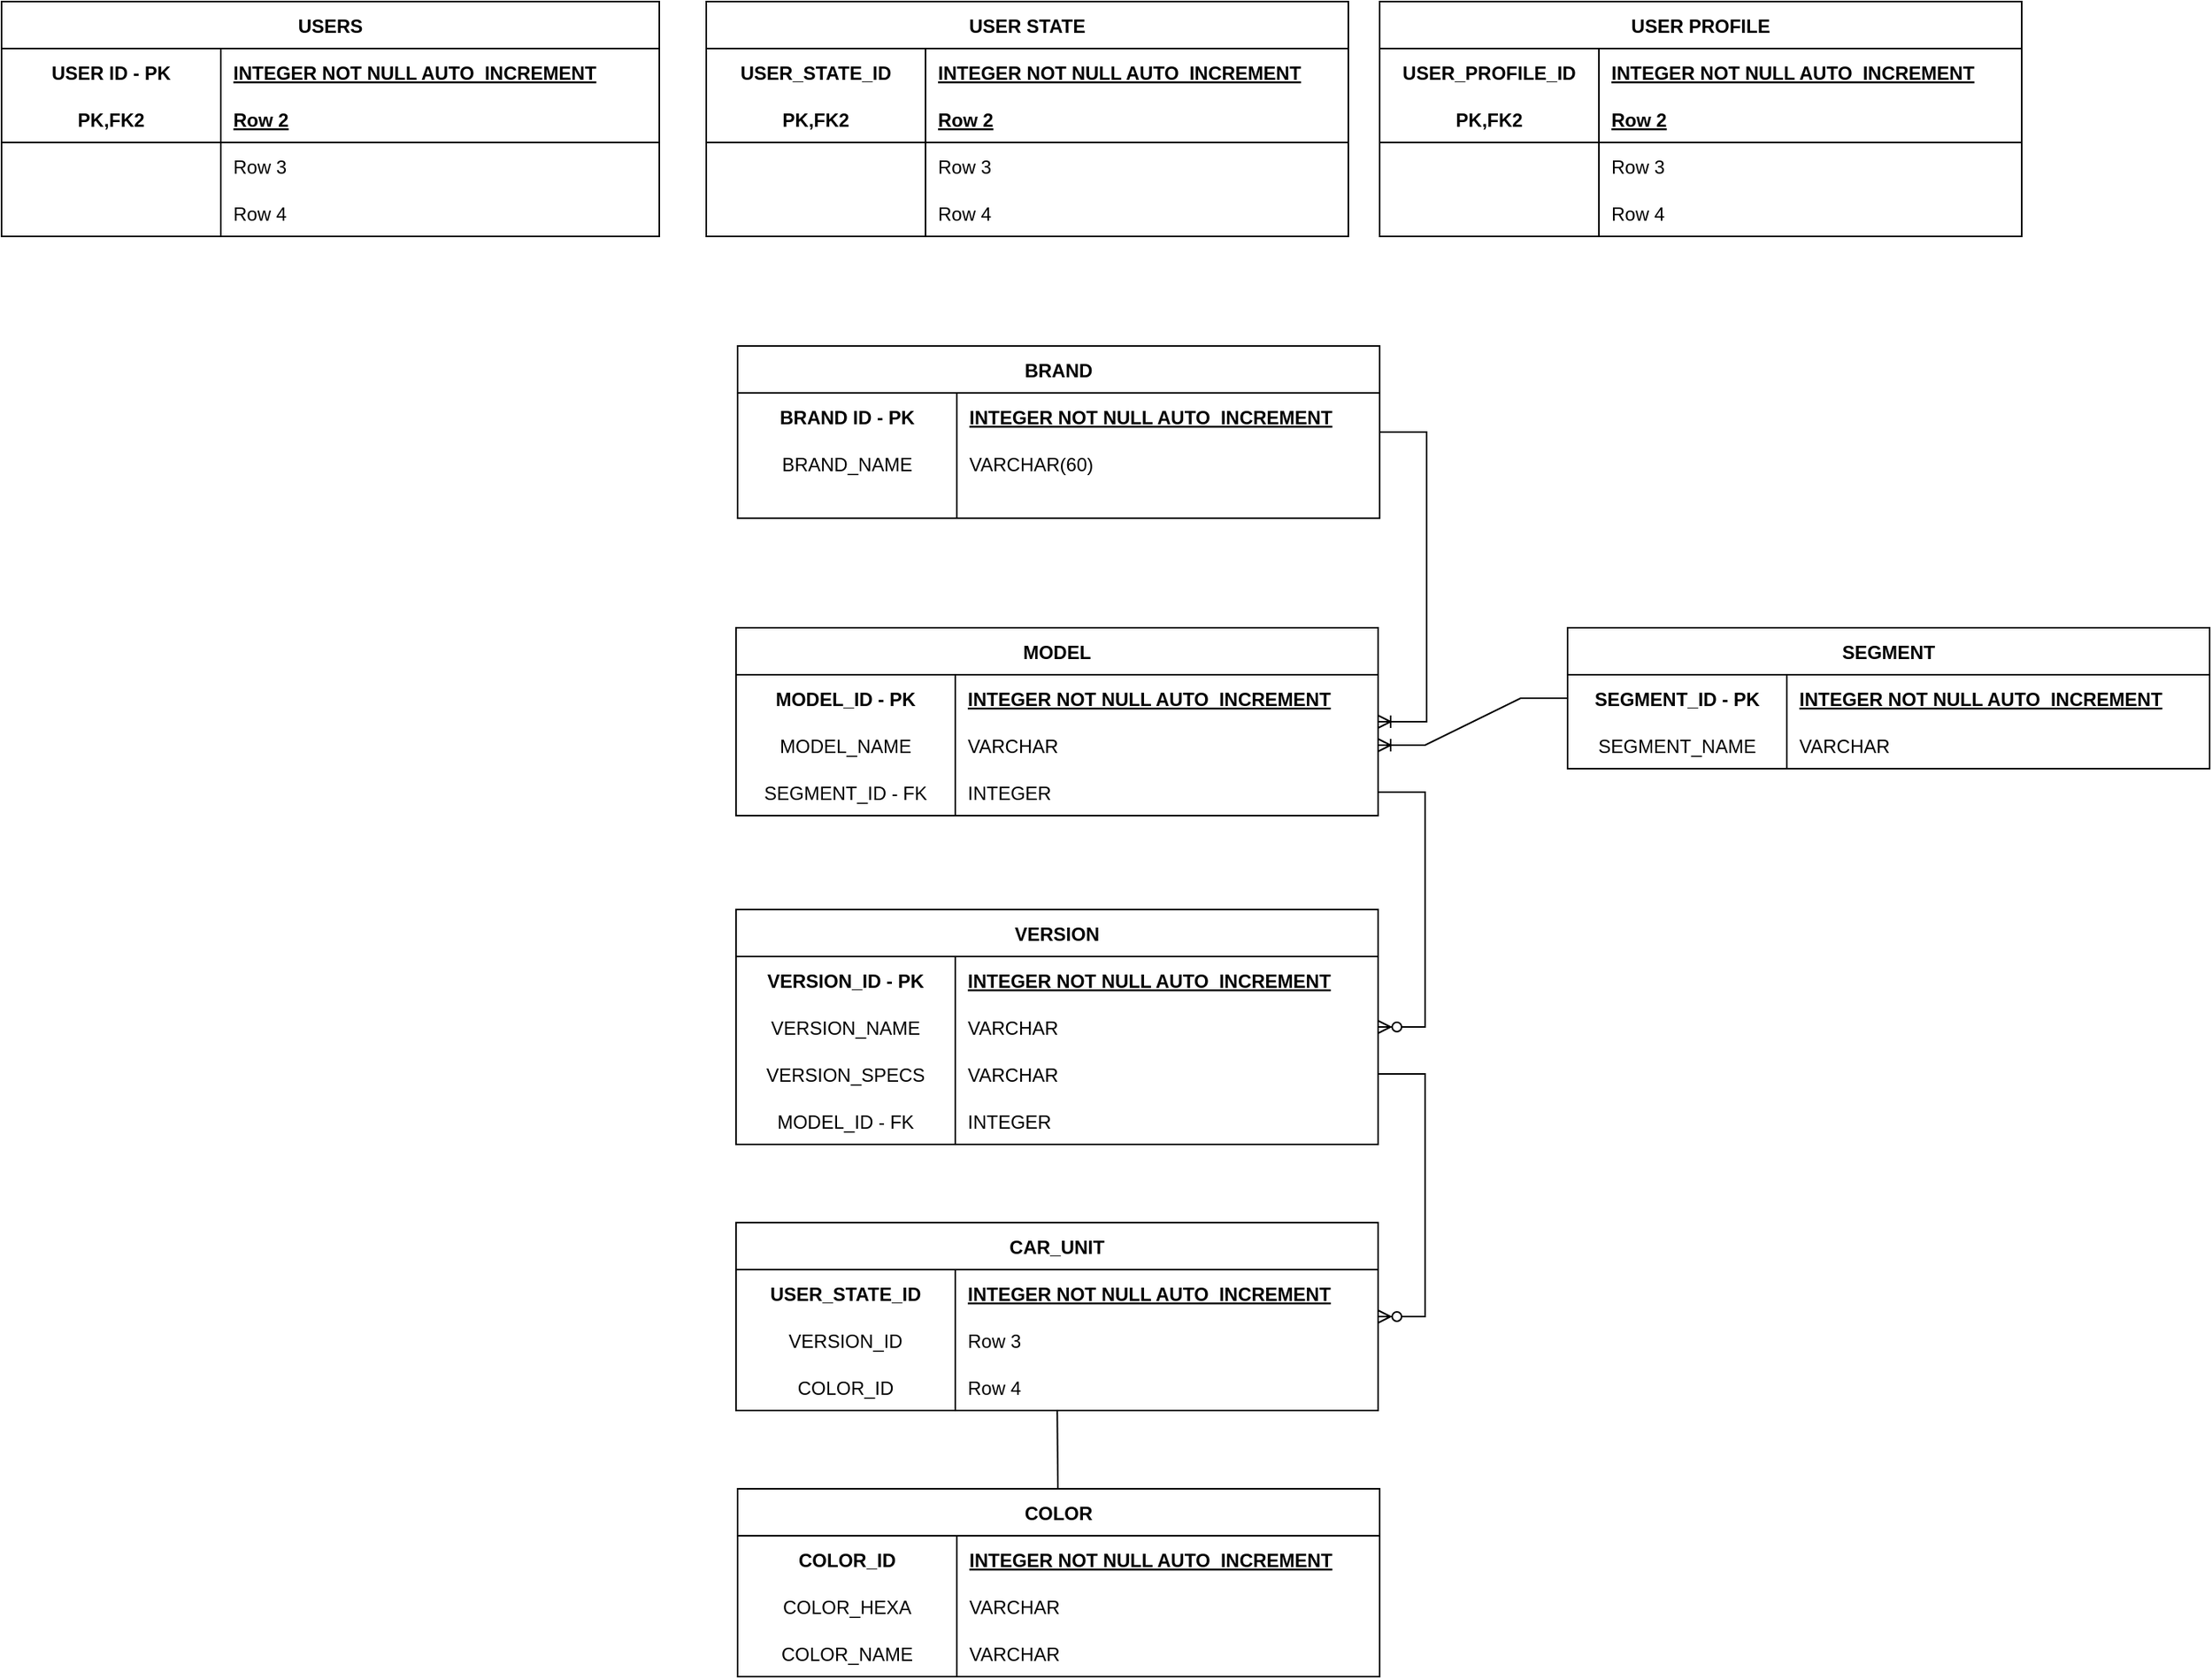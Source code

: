 <mxfile version="20.2.8" type="github">
  <diagram name="Page-1" id="2ca16b54-16f6-2749-3443-fa8db7711227">
    <mxGraphModel dx="1354" dy="1586" grid="1" gridSize="10" guides="1" tooltips="1" connect="1" arrows="1" fold="1" page="1" pageScale="1" pageWidth="1100" pageHeight="850" background="none" math="0" shadow="0">
      <root>
        <mxCell id="0" />
        <mxCell id="1" parent="0" />
        <mxCell id="aYF2_mwsfU5uRQ3Sedcu-1" value="USERS" style="shape=table;startSize=30;container=1;collapsible=1;childLayout=tableLayout;fixedRows=1;rowLines=0;fontStyle=1;align=center;resizeLast=1;" vertex="1" parent="1">
          <mxGeometry x="160" y="-160" width="420" height="150" as="geometry" />
        </mxCell>
        <mxCell id="aYF2_mwsfU5uRQ3Sedcu-2" value="" style="shape=tableRow;horizontal=0;startSize=0;swimlaneHead=0;swimlaneBody=0;fillColor=none;collapsible=0;dropTarget=0;points=[[0,0.5],[1,0.5]];portConstraint=eastwest;top=0;left=0;right=0;bottom=0;" vertex="1" parent="aYF2_mwsfU5uRQ3Sedcu-1">
          <mxGeometry y="30" width="420" height="30" as="geometry" />
        </mxCell>
        <mxCell id="aYF2_mwsfU5uRQ3Sedcu-3" value="USER ID - PK" style="shape=partialRectangle;connectable=0;fillColor=none;top=0;left=0;bottom=0;right=0;fontStyle=1;overflow=hidden;" vertex="1" parent="aYF2_mwsfU5uRQ3Sedcu-2">
          <mxGeometry width="140" height="30" as="geometry">
            <mxRectangle width="140" height="30" as="alternateBounds" />
          </mxGeometry>
        </mxCell>
        <mxCell id="aYF2_mwsfU5uRQ3Sedcu-4" value="INTEGER NOT NULL AUTO_INCREMENT" style="shape=partialRectangle;connectable=0;fillColor=none;top=0;left=0;bottom=0;right=0;align=left;spacingLeft=6;fontStyle=5;overflow=hidden;" vertex="1" parent="aYF2_mwsfU5uRQ3Sedcu-2">
          <mxGeometry x="140" width="280" height="30" as="geometry">
            <mxRectangle width="280" height="30" as="alternateBounds" />
          </mxGeometry>
        </mxCell>
        <mxCell id="aYF2_mwsfU5uRQ3Sedcu-5" value="" style="shape=tableRow;horizontal=0;startSize=0;swimlaneHead=0;swimlaneBody=0;fillColor=none;collapsible=0;dropTarget=0;points=[[0,0.5],[1,0.5]];portConstraint=eastwest;top=0;left=0;right=0;bottom=1;" vertex="1" parent="aYF2_mwsfU5uRQ3Sedcu-1">
          <mxGeometry y="60" width="420" height="30" as="geometry" />
        </mxCell>
        <mxCell id="aYF2_mwsfU5uRQ3Sedcu-6" value="PK,FK2" style="shape=partialRectangle;connectable=0;fillColor=none;top=0;left=0;bottom=0;right=0;fontStyle=1;overflow=hidden;" vertex="1" parent="aYF2_mwsfU5uRQ3Sedcu-5">
          <mxGeometry width="140" height="30" as="geometry">
            <mxRectangle width="140" height="30" as="alternateBounds" />
          </mxGeometry>
        </mxCell>
        <mxCell id="aYF2_mwsfU5uRQ3Sedcu-7" value="Row 2" style="shape=partialRectangle;connectable=0;fillColor=none;top=0;left=0;bottom=0;right=0;align=left;spacingLeft=6;fontStyle=5;overflow=hidden;" vertex="1" parent="aYF2_mwsfU5uRQ3Sedcu-5">
          <mxGeometry x="140" width="280" height="30" as="geometry">
            <mxRectangle width="280" height="30" as="alternateBounds" />
          </mxGeometry>
        </mxCell>
        <mxCell id="aYF2_mwsfU5uRQ3Sedcu-8" value="" style="shape=tableRow;horizontal=0;startSize=0;swimlaneHead=0;swimlaneBody=0;fillColor=none;collapsible=0;dropTarget=0;points=[[0,0.5],[1,0.5]];portConstraint=eastwest;top=0;left=0;right=0;bottom=0;" vertex="1" parent="aYF2_mwsfU5uRQ3Sedcu-1">
          <mxGeometry y="90" width="420" height="30" as="geometry" />
        </mxCell>
        <mxCell id="aYF2_mwsfU5uRQ3Sedcu-9" value="" style="shape=partialRectangle;connectable=0;fillColor=none;top=0;left=0;bottom=0;right=0;editable=1;overflow=hidden;" vertex="1" parent="aYF2_mwsfU5uRQ3Sedcu-8">
          <mxGeometry width="140" height="30" as="geometry">
            <mxRectangle width="140" height="30" as="alternateBounds" />
          </mxGeometry>
        </mxCell>
        <mxCell id="aYF2_mwsfU5uRQ3Sedcu-10" value="Row 3" style="shape=partialRectangle;connectable=0;fillColor=none;top=0;left=0;bottom=0;right=0;align=left;spacingLeft=6;overflow=hidden;" vertex="1" parent="aYF2_mwsfU5uRQ3Sedcu-8">
          <mxGeometry x="140" width="280" height="30" as="geometry">
            <mxRectangle width="280" height="30" as="alternateBounds" />
          </mxGeometry>
        </mxCell>
        <mxCell id="aYF2_mwsfU5uRQ3Sedcu-11" value="" style="shape=tableRow;horizontal=0;startSize=0;swimlaneHead=0;swimlaneBody=0;fillColor=none;collapsible=0;dropTarget=0;points=[[0,0.5],[1,0.5]];portConstraint=eastwest;top=0;left=0;right=0;bottom=0;" vertex="1" parent="aYF2_mwsfU5uRQ3Sedcu-1">
          <mxGeometry y="120" width="420" height="30" as="geometry" />
        </mxCell>
        <mxCell id="aYF2_mwsfU5uRQ3Sedcu-12" value="" style="shape=partialRectangle;connectable=0;fillColor=none;top=0;left=0;bottom=0;right=0;editable=1;overflow=hidden;" vertex="1" parent="aYF2_mwsfU5uRQ3Sedcu-11">
          <mxGeometry width="140" height="30" as="geometry">
            <mxRectangle width="140" height="30" as="alternateBounds" />
          </mxGeometry>
        </mxCell>
        <mxCell id="aYF2_mwsfU5uRQ3Sedcu-13" value="Row 4" style="shape=partialRectangle;connectable=0;fillColor=none;top=0;left=0;bottom=0;right=0;align=left;spacingLeft=6;overflow=hidden;" vertex="1" parent="aYF2_mwsfU5uRQ3Sedcu-11">
          <mxGeometry x="140" width="280" height="30" as="geometry">
            <mxRectangle width="280" height="30" as="alternateBounds" />
          </mxGeometry>
        </mxCell>
        <mxCell id="aYF2_mwsfU5uRQ3Sedcu-14" value="USER PROFILE" style="shape=table;startSize=30;container=1;collapsible=1;childLayout=tableLayout;fixedRows=1;rowLines=0;fontStyle=1;align=center;resizeLast=1;" vertex="1" parent="1">
          <mxGeometry x="1040" y="-160" width="410" height="150" as="geometry" />
        </mxCell>
        <mxCell id="aYF2_mwsfU5uRQ3Sedcu-15" value="" style="shape=tableRow;horizontal=0;startSize=0;swimlaneHead=0;swimlaneBody=0;fillColor=none;collapsible=0;dropTarget=0;points=[[0,0.5],[1,0.5]];portConstraint=eastwest;top=0;left=0;right=0;bottom=0;" vertex="1" parent="aYF2_mwsfU5uRQ3Sedcu-14">
          <mxGeometry y="30" width="410" height="30" as="geometry" />
        </mxCell>
        <mxCell id="aYF2_mwsfU5uRQ3Sedcu-16" value="USER_PROFILE_ID" style="shape=partialRectangle;connectable=0;fillColor=none;top=0;left=0;bottom=0;right=0;fontStyle=1;overflow=hidden;" vertex="1" parent="aYF2_mwsfU5uRQ3Sedcu-15">
          <mxGeometry width="140" height="30" as="geometry">
            <mxRectangle width="140" height="30" as="alternateBounds" />
          </mxGeometry>
        </mxCell>
        <mxCell id="aYF2_mwsfU5uRQ3Sedcu-17" value="INTEGER NOT NULL AUTO_INCREMENT" style="shape=partialRectangle;connectable=0;fillColor=none;top=0;left=0;bottom=0;right=0;align=left;spacingLeft=6;fontStyle=5;overflow=hidden;" vertex="1" parent="aYF2_mwsfU5uRQ3Sedcu-15">
          <mxGeometry x="140" width="270" height="30" as="geometry">
            <mxRectangle width="270" height="30" as="alternateBounds" />
          </mxGeometry>
        </mxCell>
        <mxCell id="aYF2_mwsfU5uRQ3Sedcu-18" value="" style="shape=tableRow;horizontal=0;startSize=0;swimlaneHead=0;swimlaneBody=0;fillColor=none;collapsible=0;dropTarget=0;points=[[0,0.5],[1,0.5]];portConstraint=eastwest;top=0;left=0;right=0;bottom=1;" vertex="1" parent="aYF2_mwsfU5uRQ3Sedcu-14">
          <mxGeometry y="60" width="410" height="30" as="geometry" />
        </mxCell>
        <mxCell id="aYF2_mwsfU5uRQ3Sedcu-19" value="PK,FK2" style="shape=partialRectangle;connectable=0;fillColor=none;top=0;left=0;bottom=0;right=0;fontStyle=1;overflow=hidden;" vertex="1" parent="aYF2_mwsfU5uRQ3Sedcu-18">
          <mxGeometry width="140" height="30" as="geometry">
            <mxRectangle width="140" height="30" as="alternateBounds" />
          </mxGeometry>
        </mxCell>
        <mxCell id="aYF2_mwsfU5uRQ3Sedcu-20" value="Row 2" style="shape=partialRectangle;connectable=0;fillColor=none;top=0;left=0;bottom=0;right=0;align=left;spacingLeft=6;fontStyle=5;overflow=hidden;" vertex="1" parent="aYF2_mwsfU5uRQ3Sedcu-18">
          <mxGeometry x="140" width="270" height="30" as="geometry">
            <mxRectangle width="270" height="30" as="alternateBounds" />
          </mxGeometry>
        </mxCell>
        <mxCell id="aYF2_mwsfU5uRQ3Sedcu-21" value="" style="shape=tableRow;horizontal=0;startSize=0;swimlaneHead=0;swimlaneBody=0;fillColor=none;collapsible=0;dropTarget=0;points=[[0,0.5],[1,0.5]];portConstraint=eastwest;top=0;left=0;right=0;bottom=0;" vertex="1" parent="aYF2_mwsfU5uRQ3Sedcu-14">
          <mxGeometry y="90" width="410" height="30" as="geometry" />
        </mxCell>
        <mxCell id="aYF2_mwsfU5uRQ3Sedcu-22" value="" style="shape=partialRectangle;connectable=0;fillColor=none;top=0;left=0;bottom=0;right=0;editable=1;overflow=hidden;" vertex="1" parent="aYF2_mwsfU5uRQ3Sedcu-21">
          <mxGeometry width="140" height="30" as="geometry">
            <mxRectangle width="140" height="30" as="alternateBounds" />
          </mxGeometry>
        </mxCell>
        <mxCell id="aYF2_mwsfU5uRQ3Sedcu-23" value="Row 3" style="shape=partialRectangle;connectable=0;fillColor=none;top=0;left=0;bottom=0;right=0;align=left;spacingLeft=6;overflow=hidden;" vertex="1" parent="aYF2_mwsfU5uRQ3Sedcu-21">
          <mxGeometry x="140" width="270" height="30" as="geometry">
            <mxRectangle width="270" height="30" as="alternateBounds" />
          </mxGeometry>
        </mxCell>
        <mxCell id="aYF2_mwsfU5uRQ3Sedcu-24" value="" style="shape=tableRow;horizontal=0;startSize=0;swimlaneHead=0;swimlaneBody=0;fillColor=none;collapsible=0;dropTarget=0;points=[[0,0.5],[1,0.5]];portConstraint=eastwest;top=0;left=0;right=0;bottom=0;" vertex="1" parent="aYF2_mwsfU5uRQ3Sedcu-14">
          <mxGeometry y="120" width="410" height="30" as="geometry" />
        </mxCell>
        <mxCell id="aYF2_mwsfU5uRQ3Sedcu-25" value="" style="shape=partialRectangle;connectable=0;fillColor=none;top=0;left=0;bottom=0;right=0;editable=1;overflow=hidden;" vertex="1" parent="aYF2_mwsfU5uRQ3Sedcu-24">
          <mxGeometry width="140" height="30" as="geometry">
            <mxRectangle width="140" height="30" as="alternateBounds" />
          </mxGeometry>
        </mxCell>
        <mxCell id="aYF2_mwsfU5uRQ3Sedcu-26" value="Row 4" style="shape=partialRectangle;connectable=0;fillColor=none;top=0;left=0;bottom=0;right=0;align=left;spacingLeft=6;overflow=hidden;" vertex="1" parent="aYF2_mwsfU5uRQ3Sedcu-24">
          <mxGeometry x="140" width="270" height="30" as="geometry">
            <mxRectangle width="270" height="30" as="alternateBounds" />
          </mxGeometry>
        </mxCell>
        <mxCell id="aYF2_mwsfU5uRQ3Sedcu-27" value="USER STATE" style="shape=table;startSize=30;container=1;collapsible=1;childLayout=tableLayout;fixedRows=1;rowLines=0;fontStyle=1;align=center;resizeLast=1;" vertex="1" parent="1">
          <mxGeometry x="610" y="-160" width="410" height="150" as="geometry" />
        </mxCell>
        <mxCell id="aYF2_mwsfU5uRQ3Sedcu-28" value="" style="shape=tableRow;horizontal=0;startSize=0;swimlaneHead=0;swimlaneBody=0;fillColor=none;collapsible=0;dropTarget=0;points=[[0,0.5],[1,0.5]];portConstraint=eastwest;top=0;left=0;right=0;bottom=0;" vertex="1" parent="aYF2_mwsfU5uRQ3Sedcu-27">
          <mxGeometry y="30" width="410" height="30" as="geometry" />
        </mxCell>
        <mxCell id="aYF2_mwsfU5uRQ3Sedcu-29" value="USER_STATE_ID" style="shape=partialRectangle;connectable=0;fillColor=none;top=0;left=0;bottom=0;right=0;fontStyle=1;overflow=hidden;" vertex="1" parent="aYF2_mwsfU5uRQ3Sedcu-28">
          <mxGeometry width="140" height="30" as="geometry">
            <mxRectangle width="140" height="30" as="alternateBounds" />
          </mxGeometry>
        </mxCell>
        <mxCell id="aYF2_mwsfU5uRQ3Sedcu-30" value="INTEGER NOT NULL AUTO_INCREMENT" style="shape=partialRectangle;connectable=0;fillColor=none;top=0;left=0;bottom=0;right=0;align=left;spacingLeft=6;fontStyle=5;overflow=hidden;" vertex="1" parent="aYF2_mwsfU5uRQ3Sedcu-28">
          <mxGeometry x="140" width="270" height="30" as="geometry">
            <mxRectangle width="270" height="30" as="alternateBounds" />
          </mxGeometry>
        </mxCell>
        <mxCell id="aYF2_mwsfU5uRQ3Sedcu-31" value="" style="shape=tableRow;horizontal=0;startSize=0;swimlaneHead=0;swimlaneBody=0;fillColor=none;collapsible=0;dropTarget=0;points=[[0,0.5],[1,0.5]];portConstraint=eastwest;top=0;left=0;right=0;bottom=1;" vertex="1" parent="aYF2_mwsfU5uRQ3Sedcu-27">
          <mxGeometry y="60" width="410" height="30" as="geometry" />
        </mxCell>
        <mxCell id="aYF2_mwsfU5uRQ3Sedcu-32" value="PK,FK2" style="shape=partialRectangle;connectable=0;fillColor=none;top=0;left=0;bottom=0;right=0;fontStyle=1;overflow=hidden;" vertex="1" parent="aYF2_mwsfU5uRQ3Sedcu-31">
          <mxGeometry width="140" height="30" as="geometry">
            <mxRectangle width="140" height="30" as="alternateBounds" />
          </mxGeometry>
        </mxCell>
        <mxCell id="aYF2_mwsfU5uRQ3Sedcu-33" value="Row 2" style="shape=partialRectangle;connectable=0;fillColor=none;top=0;left=0;bottom=0;right=0;align=left;spacingLeft=6;fontStyle=5;overflow=hidden;" vertex="1" parent="aYF2_mwsfU5uRQ3Sedcu-31">
          <mxGeometry x="140" width="270" height="30" as="geometry">
            <mxRectangle width="270" height="30" as="alternateBounds" />
          </mxGeometry>
        </mxCell>
        <mxCell id="aYF2_mwsfU5uRQ3Sedcu-34" value="" style="shape=tableRow;horizontal=0;startSize=0;swimlaneHead=0;swimlaneBody=0;fillColor=none;collapsible=0;dropTarget=0;points=[[0,0.5],[1,0.5]];portConstraint=eastwest;top=0;left=0;right=0;bottom=0;" vertex="1" parent="aYF2_mwsfU5uRQ3Sedcu-27">
          <mxGeometry y="90" width="410" height="30" as="geometry" />
        </mxCell>
        <mxCell id="aYF2_mwsfU5uRQ3Sedcu-35" value="" style="shape=partialRectangle;connectable=0;fillColor=none;top=0;left=0;bottom=0;right=0;editable=1;overflow=hidden;" vertex="1" parent="aYF2_mwsfU5uRQ3Sedcu-34">
          <mxGeometry width="140" height="30" as="geometry">
            <mxRectangle width="140" height="30" as="alternateBounds" />
          </mxGeometry>
        </mxCell>
        <mxCell id="aYF2_mwsfU5uRQ3Sedcu-36" value="Row 3" style="shape=partialRectangle;connectable=0;fillColor=none;top=0;left=0;bottom=0;right=0;align=left;spacingLeft=6;overflow=hidden;" vertex="1" parent="aYF2_mwsfU5uRQ3Sedcu-34">
          <mxGeometry x="140" width="270" height="30" as="geometry">
            <mxRectangle width="270" height="30" as="alternateBounds" />
          </mxGeometry>
        </mxCell>
        <mxCell id="aYF2_mwsfU5uRQ3Sedcu-37" value="" style="shape=tableRow;horizontal=0;startSize=0;swimlaneHead=0;swimlaneBody=0;fillColor=none;collapsible=0;dropTarget=0;points=[[0,0.5],[1,0.5]];portConstraint=eastwest;top=0;left=0;right=0;bottom=0;" vertex="1" parent="aYF2_mwsfU5uRQ3Sedcu-27">
          <mxGeometry y="120" width="410" height="30" as="geometry" />
        </mxCell>
        <mxCell id="aYF2_mwsfU5uRQ3Sedcu-38" value="" style="shape=partialRectangle;connectable=0;fillColor=none;top=0;left=0;bottom=0;right=0;editable=1;overflow=hidden;" vertex="1" parent="aYF2_mwsfU5uRQ3Sedcu-37">
          <mxGeometry width="140" height="30" as="geometry">
            <mxRectangle width="140" height="30" as="alternateBounds" />
          </mxGeometry>
        </mxCell>
        <mxCell id="aYF2_mwsfU5uRQ3Sedcu-39" value="Row 4" style="shape=partialRectangle;connectable=0;fillColor=none;top=0;left=0;bottom=0;right=0;align=left;spacingLeft=6;overflow=hidden;" vertex="1" parent="aYF2_mwsfU5uRQ3Sedcu-37">
          <mxGeometry x="140" width="270" height="30" as="geometry">
            <mxRectangle width="270" height="30" as="alternateBounds" />
          </mxGeometry>
        </mxCell>
        <mxCell id="aYF2_mwsfU5uRQ3Sedcu-40" value="BRAND" style="shape=table;startSize=30;container=1;collapsible=1;childLayout=tableLayout;fixedRows=1;rowLines=0;fontStyle=1;align=center;resizeLast=1;" vertex="1" parent="1">
          <mxGeometry x="630" y="60" width="410" height="110" as="geometry" />
        </mxCell>
        <mxCell id="aYF2_mwsfU5uRQ3Sedcu-41" value="" style="shape=tableRow;horizontal=0;startSize=0;swimlaneHead=0;swimlaneBody=0;fillColor=none;collapsible=0;dropTarget=0;points=[[0,0.5],[1,0.5]];portConstraint=eastwest;top=0;left=0;right=0;bottom=0;" vertex="1" parent="aYF2_mwsfU5uRQ3Sedcu-40">
          <mxGeometry y="30" width="410" height="30" as="geometry" />
        </mxCell>
        <mxCell id="aYF2_mwsfU5uRQ3Sedcu-42" value="BRAND ID - PK" style="shape=partialRectangle;connectable=0;fillColor=none;top=0;left=0;bottom=0;right=0;fontStyle=1;overflow=hidden;" vertex="1" parent="aYF2_mwsfU5uRQ3Sedcu-41">
          <mxGeometry width="140" height="30" as="geometry">
            <mxRectangle width="140" height="30" as="alternateBounds" />
          </mxGeometry>
        </mxCell>
        <mxCell id="aYF2_mwsfU5uRQ3Sedcu-43" value="INTEGER NOT NULL AUTO_INCREMENT" style="shape=partialRectangle;connectable=0;fillColor=none;top=0;left=0;bottom=0;right=0;align=left;spacingLeft=6;fontStyle=5;overflow=hidden;" vertex="1" parent="aYF2_mwsfU5uRQ3Sedcu-41">
          <mxGeometry x="140" width="270" height="30" as="geometry">
            <mxRectangle width="270" height="30" as="alternateBounds" />
          </mxGeometry>
        </mxCell>
        <mxCell id="aYF2_mwsfU5uRQ3Sedcu-47" value="" style="shape=tableRow;horizontal=0;startSize=0;swimlaneHead=0;swimlaneBody=0;fillColor=none;collapsible=0;dropTarget=0;points=[[0,0.5],[1,0.5]];portConstraint=eastwest;top=0;left=0;right=0;bottom=0;" vertex="1" parent="aYF2_mwsfU5uRQ3Sedcu-40">
          <mxGeometry y="60" width="410" height="30" as="geometry" />
        </mxCell>
        <mxCell id="aYF2_mwsfU5uRQ3Sedcu-48" value="BRAND_NAME" style="shape=partialRectangle;connectable=0;fillColor=none;top=0;left=0;bottom=0;right=0;editable=1;overflow=hidden;" vertex="1" parent="aYF2_mwsfU5uRQ3Sedcu-47">
          <mxGeometry width="140" height="30" as="geometry">
            <mxRectangle width="140" height="30" as="alternateBounds" />
          </mxGeometry>
        </mxCell>
        <mxCell id="aYF2_mwsfU5uRQ3Sedcu-49" value="VARCHAR(60)" style="shape=partialRectangle;connectable=0;fillColor=none;top=0;left=0;bottom=0;right=0;align=left;spacingLeft=6;overflow=hidden;" vertex="1" parent="aYF2_mwsfU5uRQ3Sedcu-47">
          <mxGeometry x="140" width="270" height="30" as="geometry">
            <mxRectangle width="270" height="30" as="alternateBounds" />
          </mxGeometry>
        </mxCell>
        <mxCell id="aYF2_mwsfU5uRQ3Sedcu-50" value="" style="shape=tableRow;horizontal=0;startSize=0;swimlaneHead=0;swimlaneBody=0;fillColor=none;collapsible=0;dropTarget=0;points=[[0,0.5],[1,0.5]];portConstraint=eastwest;top=0;left=0;right=0;bottom=0;" vertex="1" parent="aYF2_mwsfU5uRQ3Sedcu-40">
          <mxGeometry y="90" width="410" height="20" as="geometry" />
        </mxCell>
        <mxCell id="aYF2_mwsfU5uRQ3Sedcu-51" value="" style="shape=partialRectangle;connectable=0;fillColor=none;top=0;left=0;bottom=0;right=0;editable=1;overflow=hidden;" vertex="1" parent="aYF2_mwsfU5uRQ3Sedcu-50">
          <mxGeometry width="140" height="20" as="geometry">
            <mxRectangle width="140" height="20" as="alternateBounds" />
          </mxGeometry>
        </mxCell>
        <mxCell id="aYF2_mwsfU5uRQ3Sedcu-52" value="" style="shape=partialRectangle;connectable=0;fillColor=none;top=0;left=0;bottom=0;right=0;align=left;spacingLeft=6;overflow=hidden;" vertex="1" parent="aYF2_mwsfU5uRQ3Sedcu-50">
          <mxGeometry x="140" width="270" height="20" as="geometry">
            <mxRectangle width="270" height="20" as="alternateBounds" />
          </mxGeometry>
        </mxCell>
        <mxCell id="aYF2_mwsfU5uRQ3Sedcu-53" value="SEGMENT" style="shape=table;startSize=30;container=1;collapsible=1;childLayout=tableLayout;fixedRows=1;rowLines=0;fontStyle=1;align=center;resizeLast=1;" vertex="1" parent="1">
          <mxGeometry x="1160" y="240" width="410" height="90" as="geometry" />
        </mxCell>
        <mxCell id="aYF2_mwsfU5uRQ3Sedcu-54" value="" style="shape=tableRow;horizontal=0;startSize=0;swimlaneHead=0;swimlaneBody=0;fillColor=none;collapsible=0;dropTarget=0;points=[[0,0.5],[1,0.5]];portConstraint=eastwest;top=0;left=0;right=0;bottom=0;" vertex="1" parent="aYF2_mwsfU5uRQ3Sedcu-53">
          <mxGeometry y="30" width="410" height="30" as="geometry" />
        </mxCell>
        <mxCell id="aYF2_mwsfU5uRQ3Sedcu-55" value="SEGMENT_ID - PK" style="shape=partialRectangle;connectable=0;fillColor=none;top=0;left=0;bottom=0;right=0;fontStyle=1;overflow=hidden;" vertex="1" parent="aYF2_mwsfU5uRQ3Sedcu-54">
          <mxGeometry width="140" height="30" as="geometry">
            <mxRectangle width="140" height="30" as="alternateBounds" />
          </mxGeometry>
        </mxCell>
        <mxCell id="aYF2_mwsfU5uRQ3Sedcu-56" value="INTEGER NOT NULL AUTO_INCREMENT" style="shape=partialRectangle;connectable=0;fillColor=none;top=0;left=0;bottom=0;right=0;align=left;spacingLeft=6;fontStyle=5;overflow=hidden;" vertex="1" parent="aYF2_mwsfU5uRQ3Sedcu-54">
          <mxGeometry x="140" width="270" height="30" as="geometry">
            <mxRectangle width="270" height="30" as="alternateBounds" />
          </mxGeometry>
        </mxCell>
        <mxCell id="aYF2_mwsfU5uRQ3Sedcu-63" value="" style="shape=tableRow;horizontal=0;startSize=0;swimlaneHead=0;swimlaneBody=0;fillColor=none;collapsible=0;dropTarget=0;points=[[0,0.5],[1,0.5]];portConstraint=eastwest;top=0;left=0;right=0;bottom=0;" vertex="1" parent="aYF2_mwsfU5uRQ3Sedcu-53">
          <mxGeometry y="60" width="410" height="30" as="geometry" />
        </mxCell>
        <mxCell id="aYF2_mwsfU5uRQ3Sedcu-64" value="SEGMENT_NAME" style="shape=partialRectangle;connectable=0;fillColor=none;top=0;left=0;bottom=0;right=0;editable=1;overflow=hidden;" vertex="1" parent="aYF2_mwsfU5uRQ3Sedcu-63">
          <mxGeometry width="140" height="30" as="geometry">
            <mxRectangle width="140" height="30" as="alternateBounds" />
          </mxGeometry>
        </mxCell>
        <mxCell id="aYF2_mwsfU5uRQ3Sedcu-65" value="VARCHAR" style="shape=partialRectangle;connectable=0;fillColor=none;top=0;left=0;bottom=0;right=0;align=left;spacingLeft=6;overflow=hidden;" vertex="1" parent="aYF2_mwsfU5uRQ3Sedcu-63">
          <mxGeometry x="140" width="270" height="30" as="geometry">
            <mxRectangle width="270" height="30" as="alternateBounds" />
          </mxGeometry>
        </mxCell>
        <mxCell id="aYF2_mwsfU5uRQ3Sedcu-66" value="MODEL" style="shape=table;startSize=30;container=1;collapsible=1;childLayout=tableLayout;fixedRows=1;rowLines=0;fontStyle=1;align=center;resizeLast=1;" vertex="1" parent="1">
          <mxGeometry x="629" y="240" width="410" height="120" as="geometry" />
        </mxCell>
        <mxCell id="aYF2_mwsfU5uRQ3Sedcu-67" value="" style="shape=tableRow;horizontal=0;startSize=0;swimlaneHead=0;swimlaneBody=0;fillColor=none;collapsible=0;dropTarget=0;points=[[0,0.5],[1,0.5]];portConstraint=eastwest;top=0;left=0;right=0;bottom=0;" vertex="1" parent="aYF2_mwsfU5uRQ3Sedcu-66">
          <mxGeometry y="30" width="410" height="30" as="geometry" />
        </mxCell>
        <mxCell id="aYF2_mwsfU5uRQ3Sedcu-68" value="MODEL_ID - PK" style="shape=partialRectangle;connectable=0;fillColor=none;top=0;left=0;bottom=0;right=0;fontStyle=1;overflow=hidden;" vertex="1" parent="aYF2_mwsfU5uRQ3Sedcu-67">
          <mxGeometry width="140" height="30" as="geometry">
            <mxRectangle width="140" height="30" as="alternateBounds" />
          </mxGeometry>
        </mxCell>
        <mxCell id="aYF2_mwsfU5uRQ3Sedcu-69" value="INTEGER NOT NULL AUTO_INCREMENT" style="shape=partialRectangle;connectable=0;fillColor=none;top=0;left=0;bottom=0;right=0;align=left;spacingLeft=6;fontStyle=5;overflow=hidden;" vertex="1" parent="aYF2_mwsfU5uRQ3Sedcu-67">
          <mxGeometry x="140" width="270" height="30" as="geometry">
            <mxRectangle width="270" height="30" as="alternateBounds" />
          </mxGeometry>
        </mxCell>
        <mxCell id="aYF2_mwsfU5uRQ3Sedcu-73" value="" style="shape=tableRow;horizontal=0;startSize=0;swimlaneHead=0;swimlaneBody=0;fillColor=none;collapsible=0;dropTarget=0;points=[[0,0.5],[1,0.5]];portConstraint=eastwest;top=0;left=0;right=0;bottom=0;" vertex="1" parent="aYF2_mwsfU5uRQ3Sedcu-66">
          <mxGeometry y="60" width="410" height="30" as="geometry" />
        </mxCell>
        <mxCell id="aYF2_mwsfU5uRQ3Sedcu-74" value="MODEL_NAME" style="shape=partialRectangle;connectable=0;fillColor=none;top=0;left=0;bottom=0;right=0;editable=1;overflow=hidden;" vertex="1" parent="aYF2_mwsfU5uRQ3Sedcu-73">
          <mxGeometry width="140" height="30" as="geometry">
            <mxRectangle width="140" height="30" as="alternateBounds" />
          </mxGeometry>
        </mxCell>
        <mxCell id="aYF2_mwsfU5uRQ3Sedcu-75" value="VARCHAR" style="shape=partialRectangle;connectable=0;fillColor=none;top=0;left=0;bottom=0;right=0;align=left;spacingLeft=6;overflow=hidden;" vertex="1" parent="aYF2_mwsfU5uRQ3Sedcu-73">
          <mxGeometry x="140" width="270" height="30" as="geometry">
            <mxRectangle width="270" height="30" as="alternateBounds" />
          </mxGeometry>
        </mxCell>
        <mxCell id="aYF2_mwsfU5uRQ3Sedcu-76" value="" style="shape=tableRow;horizontal=0;startSize=0;swimlaneHead=0;swimlaneBody=0;fillColor=none;collapsible=0;dropTarget=0;points=[[0,0.5],[1,0.5]];portConstraint=eastwest;top=0;left=0;right=0;bottom=0;" vertex="1" parent="aYF2_mwsfU5uRQ3Sedcu-66">
          <mxGeometry y="90" width="410" height="30" as="geometry" />
        </mxCell>
        <mxCell id="aYF2_mwsfU5uRQ3Sedcu-77" value="SEGMENT_ID - FK" style="shape=partialRectangle;connectable=0;fillColor=none;top=0;left=0;bottom=0;right=0;editable=1;overflow=hidden;" vertex="1" parent="aYF2_mwsfU5uRQ3Sedcu-76">
          <mxGeometry width="140" height="30" as="geometry">
            <mxRectangle width="140" height="30" as="alternateBounds" />
          </mxGeometry>
        </mxCell>
        <mxCell id="aYF2_mwsfU5uRQ3Sedcu-78" value="INTEGER" style="shape=partialRectangle;connectable=0;fillColor=none;top=0;left=0;bottom=0;right=0;align=left;spacingLeft=6;overflow=hidden;" vertex="1" parent="aYF2_mwsfU5uRQ3Sedcu-76">
          <mxGeometry x="140" width="270" height="30" as="geometry">
            <mxRectangle width="270" height="30" as="alternateBounds" />
          </mxGeometry>
        </mxCell>
        <mxCell id="aYF2_mwsfU5uRQ3Sedcu-79" value="VERSION" style="shape=table;startSize=30;container=1;collapsible=1;childLayout=tableLayout;fixedRows=1;rowLines=0;fontStyle=1;align=center;resizeLast=1;" vertex="1" parent="1">
          <mxGeometry x="629" y="420" width="410" height="150" as="geometry" />
        </mxCell>
        <mxCell id="aYF2_mwsfU5uRQ3Sedcu-80" value="" style="shape=tableRow;horizontal=0;startSize=0;swimlaneHead=0;swimlaneBody=0;fillColor=none;collapsible=0;dropTarget=0;points=[[0,0.5],[1,0.5]];portConstraint=eastwest;top=0;left=0;right=0;bottom=0;" vertex="1" parent="aYF2_mwsfU5uRQ3Sedcu-79">
          <mxGeometry y="30" width="410" height="30" as="geometry" />
        </mxCell>
        <mxCell id="aYF2_mwsfU5uRQ3Sedcu-81" value="VERSION_ID - PK" style="shape=partialRectangle;connectable=0;fillColor=none;top=0;left=0;bottom=0;right=0;fontStyle=1;overflow=hidden;" vertex="1" parent="aYF2_mwsfU5uRQ3Sedcu-80">
          <mxGeometry width="140" height="30" as="geometry">
            <mxRectangle width="140" height="30" as="alternateBounds" />
          </mxGeometry>
        </mxCell>
        <mxCell id="aYF2_mwsfU5uRQ3Sedcu-82" value="INTEGER NOT NULL AUTO_INCREMENT" style="shape=partialRectangle;connectable=0;fillColor=none;top=0;left=0;bottom=0;right=0;align=left;spacingLeft=6;fontStyle=5;overflow=hidden;" vertex="1" parent="aYF2_mwsfU5uRQ3Sedcu-80">
          <mxGeometry x="140" width="270" height="30" as="geometry">
            <mxRectangle width="270" height="30" as="alternateBounds" />
          </mxGeometry>
        </mxCell>
        <mxCell id="aYF2_mwsfU5uRQ3Sedcu-86" value="" style="shape=tableRow;horizontal=0;startSize=0;swimlaneHead=0;swimlaneBody=0;fillColor=none;collapsible=0;dropTarget=0;points=[[0,0.5],[1,0.5]];portConstraint=eastwest;top=0;left=0;right=0;bottom=0;" vertex="1" parent="aYF2_mwsfU5uRQ3Sedcu-79">
          <mxGeometry y="60" width="410" height="30" as="geometry" />
        </mxCell>
        <mxCell id="aYF2_mwsfU5uRQ3Sedcu-87" value="VERSION_NAME" style="shape=partialRectangle;connectable=0;fillColor=none;top=0;left=0;bottom=0;right=0;editable=1;overflow=hidden;" vertex="1" parent="aYF2_mwsfU5uRQ3Sedcu-86">
          <mxGeometry width="140" height="30" as="geometry">
            <mxRectangle width="140" height="30" as="alternateBounds" />
          </mxGeometry>
        </mxCell>
        <mxCell id="aYF2_mwsfU5uRQ3Sedcu-88" value="VARCHAR" style="shape=partialRectangle;connectable=0;fillColor=none;top=0;left=0;bottom=0;right=0;align=left;spacingLeft=6;overflow=hidden;" vertex="1" parent="aYF2_mwsfU5uRQ3Sedcu-86">
          <mxGeometry x="140" width="270" height="30" as="geometry">
            <mxRectangle width="270" height="30" as="alternateBounds" />
          </mxGeometry>
        </mxCell>
        <mxCell id="aYF2_mwsfU5uRQ3Sedcu-125" value="" style="shape=tableRow;horizontal=0;startSize=0;swimlaneHead=0;swimlaneBody=0;fillColor=none;collapsible=0;dropTarget=0;points=[[0,0.5],[1,0.5]];portConstraint=eastwest;top=0;left=0;right=0;bottom=0;" vertex="1" parent="aYF2_mwsfU5uRQ3Sedcu-79">
          <mxGeometry y="90" width="410" height="30" as="geometry" />
        </mxCell>
        <mxCell id="aYF2_mwsfU5uRQ3Sedcu-126" value="VERSION_SPECS" style="shape=partialRectangle;connectable=0;fillColor=none;top=0;left=0;bottom=0;right=0;editable=1;overflow=hidden;" vertex="1" parent="aYF2_mwsfU5uRQ3Sedcu-125">
          <mxGeometry width="140" height="30" as="geometry">
            <mxRectangle width="140" height="30" as="alternateBounds" />
          </mxGeometry>
        </mxCell>
        <mxCell id="aYF2_mwsfU5uRQ3Sedcu-127" value="VARCHAR" style="shape=partialRectangle;connectable=0;fillColor=none;top=0;left=0;bottom=0;right=0;align=left;spacingLeft=6;overflow=hidden;" vertex="1" parent="aYF2_mwsfU5uRQ3Sedcu-125">
          <mxGeometry x="140" width="270" height="30" as="geometry">
            <mxRectangle width="270" height="30" as="alternateBounds" />
          </mxGeometry>
        </mxCell>
        <mxCell id="aYF2_mwsfU5uRQ3Sedcu-89" value="" style="shape=tableRow;horizontal=0;startSize=0;swimlaneHead=0;swimlaneBody=0;fillColor=none;collapsible=0;dropTarget=0;points=[[0,0.5],[1,0.5]];portConstraint=eastwest;top=0;left=0;right=0;bottom=0;" vertex="1" parent="aYF2_mwsfU5uRQ3Sedcu-79">
          <mxGeometry y="120" width="410" height="30" as="geometry" />
        </mxCell>
        <mxCell id="aYF2_mwsfU5uRQ3Sedcu-90" value="MODEL_ID - FK" style="shape=partialRectangle;connectable=0;fillColor=none;top=0;left=0;bottom=0;right=0;editable=1;overflow=hidden;" vertex="1" parent="aYF2_mwsfU5uRQ3Sedcu-89">
          <mxGeometry width="140" height="30" as="geometry">
            <mxRectangle width="140" height="30" as="alternateBounds" />
          </mxGeometry>
        </mxCell>
        <mxCell id="aYF2_mwsfU5uRQ3Sedcu-91" value="INTEGER" style="shape=partialRectangle;connectable=0;fillColor=none;top=0;left=0;bottom=0;right=0;align=left;spacingLeft=6;overflow=hidden;" vertex="1" parent="aYF2_mwsfU5uRQ3Sedcu-89">
          <mxGeometry x="140" width="270" height="30" as="geometry">
            <mxRectangle width="270" height="30" as="alternateBounds" />
          </mxGeometry>
        </mxCell>
        <mxCell id="aYF2_mwsfU5uRQ3Sedcu-92" value="CAR_UNIT" style="shape=table;startSize=30;container=1;collapsible=1;childLayout=tableLayout;fixedRows=1;rowLines=0;fontStyle=1;align=center;resizeLast=1;" vertex="1" parent="1">
          <mxGeometry x="629" y="620" width="410" height="120" as="geometry" />
        </mxCell>
        <mxCell id="aYF2_mwsfU5uRQ3Sedcu-93" value="" style="shape=tableRow;horizontal=0;startSize=0;swimlaneHead=0;swimlaneBody=0;fillColor=none;collapsible=0;dropTarget=0;points=[[0,0.5],[1,0.5]];portConstraint=eastwest;top=0;left=0;right=0;bottom=0;" vertex="1" parent="aYF2_mwsfU5uRQ3Sedcu-92">
          <mxGeometry y="30" width="410" height="30" as="geometry" />
        </mxCell>
        <mxCell id="aYF2_mwsfU5uRQ3Sedcu-94" value="USER_STATE_ID" style="shape=partialRectangle;connectable=0;fillColor=none;top=0;left=0;bottom=0;right=0;fontStyle=1;overflow=hidden;" vertex="1" parent="aYF2_mwsfU5uRQ3Sedcu-93">
          <mxGeometry width="140" height="30" as="geometry">
            <mxRectangle width="140" height="30" as="alternateBounds" />
          </mxGeometry>
        </mxCell>
        <mxCell id="aYF2_mwsfU5uRQ3Sedcu-95" value="INTEGER NOT NULL AUTO_INCREMENT" style="shape=partialRectangle;connectable=0;fillColor=none;top=0;left=0;bottom=0;right=0;align=left;spacingLeft=6;fontStyle=5;overflow=hidden;" vertex="1" parent="aYF2_mwsfU5uRQ3Sedcu-93">
          <mxGeometry x="140" width="270" height="30" as="geometry">
            <mxRectangle width="270" height="30" as="alternateBounds" />
          </mxGeometry>
        </mxCell>
        <mxCell id="aYF2_mwsfU5uRQ3Sedcu-99" value="" style="shape=tableRow;horizontal=0;startSize=0;swimlaneHead=0;swimlaneBody=0;fillColor=none;collapsible=0;dropTarget=0;points=[[0,0.5],[1,0.5]];portConstraint=eastwest;top=0;left=0;right=0;bottom=0;" vertex="1" parent="aYF2_mwsfU5uRQ3Sedcu-92">
          <mxGeometry y="60" width="410" height="30" as="geometry" />
        </mxCell>
        <mxCell id="aYF2_mwsfU5uRQ3Sedcu-100" value="VERSION_ID" style="shape=partialRectangle;connectable=0;fillColor=none;top=0;left=0;bottom=0;right=0;editable=1;overflow=hidden;" vertex="1" parent="aYF2_mwsfU5uRQ3Sedcu-99">
          <mxGeometry width="140" height="30" as="geometry">
            <mxRectangle width="140" height="30" as="alternateBounds" />
          </mxGeometry>
        </mxCell>
        <mxCell id="aYF2_mwsfU5uRQ3Sedcu-101" value="Row 3" style="shape=partialRectangle;connectable=0;fillColor=none;top=0;left=0;bottom=0;right=0;align=left;spacingLeft=6;overflow=hidden;" vertex="1" parent="aYF2_mwsfU5uRQ3Sedcu-99">
          <mxGeometry x="140" width="270" height="30" as="geometry">
            <mxRectangle width="270" height="30" as="alternateBounds" />
          </mxGeometry>
        </mxCell>
        <mxCell id="aYF2_mwsfU5uRQ3Sedcu-102" value="" style="shape=tableRow;horizontal=0;startSize=0;swimlaneHead=0;swimlaneBody=0;fillColor=none;collapsible=0;dropTarget=0;points=[[0,0.5],[1,0.5]];portConstraint=eastwest;top=0;left=0;right=0;bottom=0;" vertex="1" parent="aYF2_mwsfU5uRQ3Sedcu-92">
          <mxGeometry y="90" width="410" height="30" as="geometry" />
        </mxCell>
        <mxCell id="aYF2_mwsfU5uRQ3Sedcu-103" value="COLOR_ID" style="shape=partialRectangle;connectable=0;fillColor=none;top=0;left=0;bottom=0;right=0;editable=1;overflow=hidden;" vertex="1" parent="aYF2_mwsfU5uRQ3Sedcu-102">
          <mxGeometry width="140" height="30" as="geometry">
            <mxRectangle width="140" height="30" as="alternateBounds" />
          </mxGeometry>
        </mxCell>
        <mxCell id="aYF2_mwsfU5uRQ3Sedcu-104" value="Row 4" style="shape=partialRectangle;connectable=0;fillColor=none;top=0;left=0;bottom=0;right=0;align=left;spacingLeft=6;overflow=hidden;" vertex="1" parent="aYF2_mwsfU5uRQ3Sedcu-102">
          <mxGeometry x="140" width="270" height="30" as="geometry">
            <mxRectangle width="270" height="30" as="alternateBounds" />
          </mxGeometry>
        </mxCell>
        <mxCell id="aYF2_mwsfU5uRQ3Sedcu-105" value="COLOR" style="shape=table;startSize=30;container=1;collapsible=1;childLayout=tableLayout;fixedRows=1;rowLines=0;fontStyle=1;align=center;resizeLast=1;" vertex="1" parent="1">
          <mxGeometry x="630" y="790" width="410" height="120" as="geometry" />
        </mxCell>
        <mxCell id="aYF2_mwsfU5uRQ3Sedcu-106" value="" style="shape=tableRow;horizontal=0;startSize=0;swimlaneHead=0;swimlaneBody=0;fillColor=none;collapsible=0;dropTarget=0;points=[[0,0.5],[1,0.5]];portConstraint=eastwest;top=0;left=0;right=0;bottom=0;" vertex="1" parent="aYF2_mwsfU5uRQ3Sedcu-105">
          <mxGeometry y="30" width="410" height="30" as="geometry" />
        </mxCell>
        <mxCell id="aYF2_mwsfU5uRQ3Sedcu-107" value="COLOR_ID" style="shape=partialRectangle;connectable=0;fillColor=none;top=0;left=0;bottom=0;right=0;fontStyle=1;overflow=hidden;" vertex="1" parent="aYF2_mwsfU5uRQ3Sedcu-106">
          <mxGeometry width="140" height="30" as="geometry">
            <mxRectangle width="140" height="30" as="alternateBounds" />
          </mxGeometry>
        </mxCell>
        <mxCell id="aYF2_mwsfU5uRQ3Sedcu-108" value="INTEGER NOT NULL AUTO_INCREMENT" style="shape=partialRectangle;connectable=0;fillColor=none;top=0;left=0;bottom=0;right=0;align=left;spacingLeft=6;fontStyle=5;overflow=hidden;" vertex="1" parent="aYF2_mwsfU5uRQ3Sedcu-106">
          <mxGeometry x="140" width="270" height="30" as="geometry">
            <mxRectangle width="270" height="30" as="alternateBounds" />
          </mxGeometry>
        </mxCell>
        <mxCell id="aYF2_mwsfU5uRQ3Sedcu-112" value="" style="shape=tableRow;horizontal=0;startSize=0;swimlaneHead=0;swimlaneBody=0;fillColor=none;collapsible=0;dropTarget=0;points=[[0,0.5],[1,0.5]];portConstraint=eastwest;top=0;left=0;right=0;bottom=0;" vertex="1" parent="aYF2_mwsfU5uRQ3Sedcu-105">
          <mxGeometry y="60" width="410" height="30" as="geometry" />
        </mxCell>
        <mxCell id="aYF2_mwsfU5uRQ3Sedcu-113" value="COLOR_HEXA" style="shape=partialRectangle;connectable=0;fillColor=none;top=0;left=0;bottom=0;right=0;editable=1;overflow=hidden;" vertex="1" parent="aYF2_mwsfU5uRQ3Sedcu-112">
          <mxGeometry width="140" height="30" as="geometry">
            <mxRectangle width="140" height="30" as="alternateBounds" />
          </mxGeometry>
        </mxCell>
        <mxCell id="aYF2_mwsfU5uRQ3Sedcu-114" value="VARCHAR" style="shape=partialRectangle;connectable=0;fillColor=none;top=0;left=0;bottom=0;right=0;align=left;spacingLeft=6;overflow=hidden;" vertex="1" parent="aYF2_mwsfU5uRQ3Sedcu-112">
          <mxGeometry x="140" width="270" height="30" as="geometry">
            <mxRectangle width="270" height="30" as="alternateBounds" />
          </mxGeometry>
        </mxCell>
        <mxCell id="aYF2_mwsfU5uRQ3Sedcu-115" value="" style="shape=tableRow;horizontal=0;startSize=0;swimlaneHead=0;swimlaneBody=0;fillColor=none;collapsible=0;dropTarget=0;points=[[0,0.5],[1,0.5]];portConstraint=eastwest;top=0;left=0;right=0;bottom=0;" vertex="1" parent="aYF2_mwsfU5uRQ3Sedcu-105">
          <mxGeometry y="90" width="410" height="30" as="geometry" />
        </mxCell>
        <mxCell id="aYF2_mwsfU5uRQ3Sedcu-116" value="COLOR_NAME" style="shape=partialRectangle;connectable=0;fillColor=none;top=0;left=0;bottom=0;right=0;editable=1;overflow=hidden;" vertex="1" parent="aYF2_mwsfU5uRQ3Sedcu-115">
          <mxGeometry width="140" height="30" as="geometry">
            <mxRectangle width="140" height="30" as="alternateBounds" />
          </mxGeometry>
        </mxCell>
        <mxCell id="aYF2_mwsfU5uRQ3Sedcu-117" value="VARCHAR" style="shape=partialRectangle;connectable=0;fillColor=none;top=0;left=0;bottom=0;right=0;align=left;spacingLeft=6;overflow=hidden;" vertex="1" parent="aYF2_mwsfU5uRQ3Sedcu-115">
          <mxGeometry x="140" width="270" height="30" as="geometry">
            <mxRectangle width="270" height="30" as="alternateBounds" />
          </mxGeometry>
        </mxCell>
        <mxCell id="aYF2_mwsfU5uRQ3Sedcu-118" value="" style="edgeStyle=entityRelationEdgeStyle;fontSize=12;html=1;endArrow=ERoneToMany;rounded=0;" edge="1" parent="1" source="aYF2_mwsfU5uRQ3Sedcu-40" target="aYF2_mwsfU5uRQ3Sedcu-66">
          <mxGeometry width="100" height="100" relative="1" as="geometry">
            <mxPoint x="480" y="340" as="sourcePoint" />
            <mxPoint x="580" y="240" as="targetPoint" />
          </mxGeometry>
        </mxCell>
        <mxCell id="aYF2_mwsfU5uRQ3Sedcu-121" value="" style="edgeStyle=entityRelationEdgeStyle;fontSize=12;html=1;endArrow=ERzeroToMany;endFill=1;rounded=0;" edge="1" parent="1" source="aYF2_mwsfU5uRQ3Sedcu-76" target="aYF2_mwsfU5uRQ3Sedcu-79">
          <mxGeometry width="100" height="100" relative="1" as="geometry">
            <mxPoint x="760" y="660" as="sourcePoint" />
            <mxPoint x="860" y="560" as="targetPoint" />
          </mxGeometry>
        </mxCell>
        <mxCell id="aYF2_mwsfU5uRQ3Sedcu-128" value="" style="edgeStyle=entityRelationEdgeStyle;fontSize=12;html=1;endArrow=ERzeroToMany;endFill=1;rounded=0;" edge="1" parent="1" source="aYF2_mwsfU5uRQ3Sedcu-125" target="aYF2_mwsfU5uRQ3Sedcu-92">
          <mxGeometry width="100" height="100" relative="1" as="geometry">
            <mxPoint x="1070" y="650" as="sourcePoint" />
            <mxPoint x="1170" y="550" as="targetPoint" />
          </mxGeometry>
        </mxCell>
        <mxCell id="aYF2_mwsfU5uRQ3Sedcu-130" value="" style="endArrow=none;html=1;rounded=0;" edge="1" parent="1" source="aYF2_mwsfU5uRQ3Sedcu-102" target="aYF2_mwsfU5uRQ3Sedcu-105">
          <mxGeometry relative="1" as="geometry">
            <mxPoint x="760" y="720" as="sourcePoint" />
            <mxPoint x="920" y="720" as="targetPoint" />
          </mxGeometry>
        </mxCell>
        <mxCell id="aYF2_mwsfU5uRQ3Sedcu-120" value="" style="edgeStyle=entityRelationEdgeStyle;fontSize=12;html=1;endArrow=ERoneToMany;rounded=0;" edge="1" parent="1" source="aYF2_mwsfU5uRQ3Sedcu-53" target="aYF2_mwsfU5uRQ3Sedcu-73">
          <mxGeometry width="100" height="100" relative="1" as="geometry">
            <mxPoint x="530" y="580" as="sourcePoint" />
            <mxPoint x="1160" y="315" as="targetPoint" />
          </mxGeometry>
        </mxCell>
      </root>
    </mxGraphModel>
  </diagram>
</mxfile>
